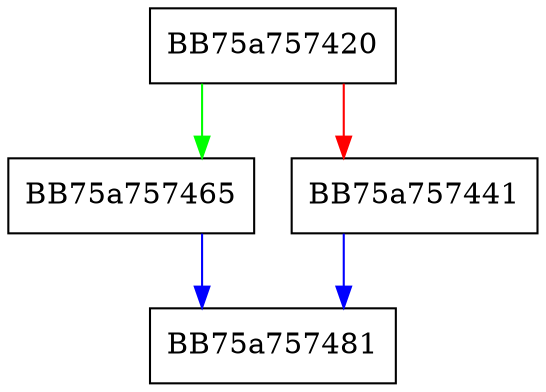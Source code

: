 digraph GetSigSha {
  node [shape="box"];
  graph [splines=ortho];
  BB75a757420 -> BB75a757465 [color="green"];
  BB75a757420 -> BB75a757441 [color="red"];
  BB75a757441 -> BB75a757481 [color="blue"];
  BB75a757465 -> BB75a757481 [color="blue"];
}